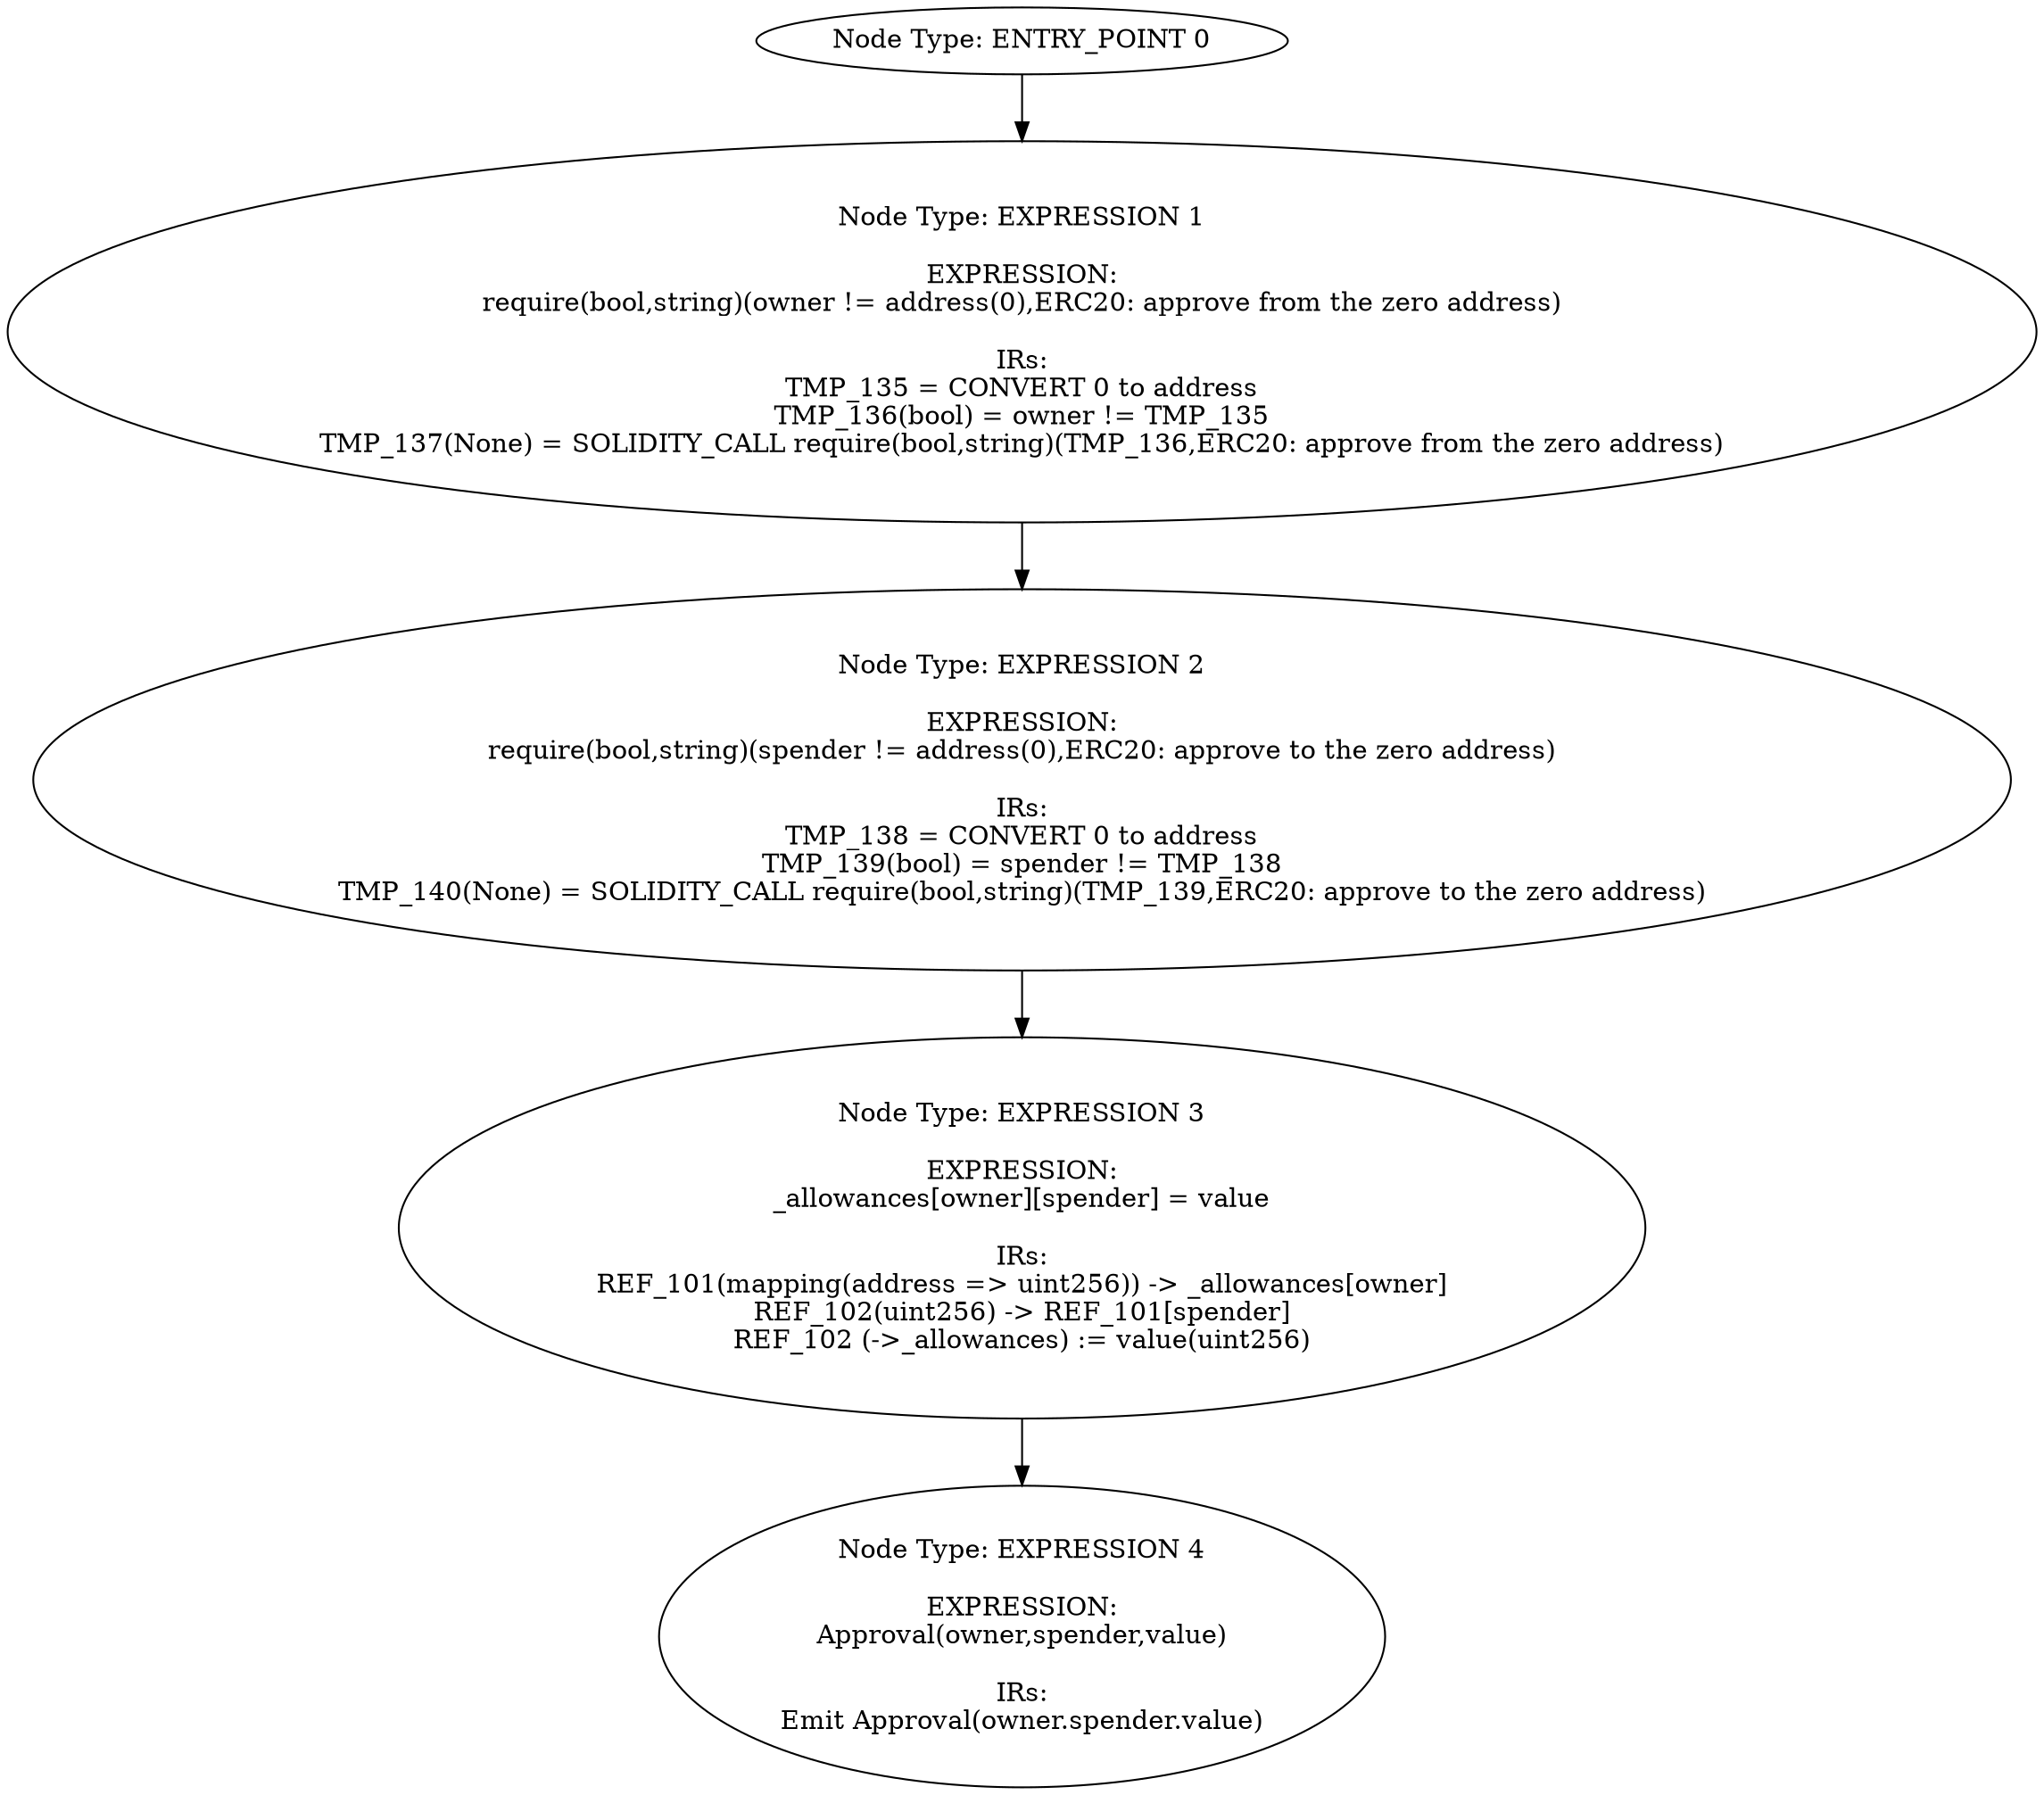 digraph{
0[label="Node Type: ENTRY_POINT 0
"];
0->1;
1[label="Node Type: EXPRESSION 1

EXPRESSION:
require(bool,string)(owner != address(0),ERC20: approve from the zero address)

IRs:
TMP_135 = CONVERT 0 to address
TMP_136(bool) = owner != TMP_135
TMP_137(None) = SOLIDITY_CALL require(bool,string)(TMP_136,ERC20: approve from the zero address)"];
1->2;
2[label="Node Type: EXPRESSION 2

EXPRESSION:
require(bool,string)(spender != address(0),ERC20: approve to the zero address)

IRs:
TMP_138 = CONVERT 0 to address
TMP_139(bool) = spender != TMP_138
TMP_140(None) = SOLIDITY_CALL require(bool,string)(TMP_139,ERC20: approve to the zero address)"];
2->3;
3[label="Node Type: EXPRESSION 3

EXPRESSION:
_allowances[owner][spender] = value

IRs:
REF_101(mapping(address => uint256)) -> _allowances[owner]
REF_102(uint256) -> REF_101[spender]
REF_102 (->_allowances) := value(uint256)"];
3->4;
4[label="Node Type: EXPRESSION 4

EXPRESSION:
Approval(owner,spender,value)

IRs:
Emit Approval(owner.spender.value)"];
}
